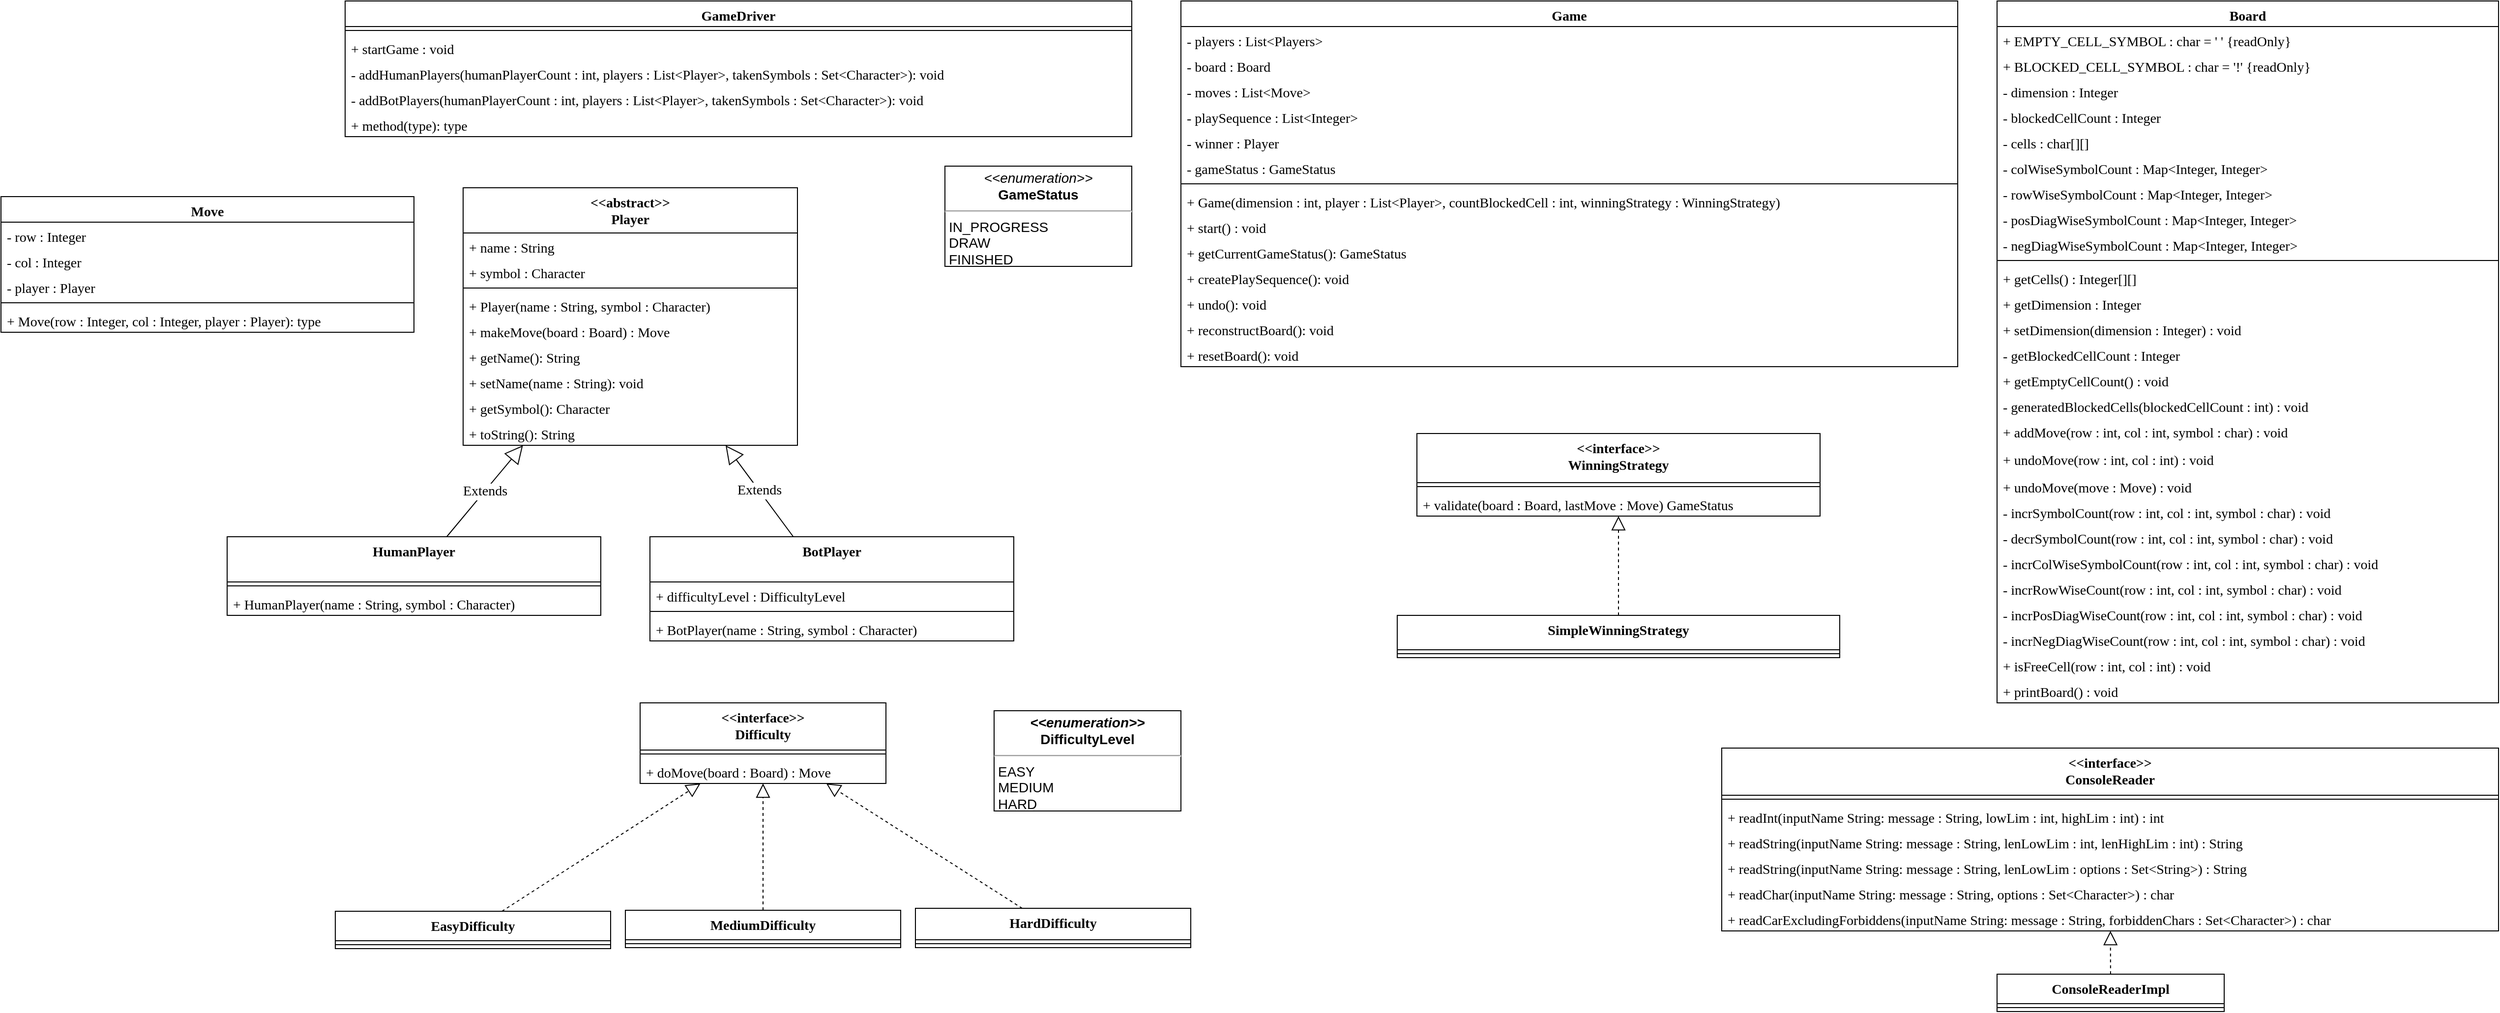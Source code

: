 <mxfile version="20.8.23" type="github">
  <diagram id="C5RBs43oDa-KdzZeNtuy" name="Page-1">
    <mxGraphModel dx="5349" dy="1512" grid="1" gridSize="10" guides="1" tooltips="1" connect="1" arrows="1" fold="1" page="1" pageScale="1" pageWidth="827" pageHeight="1169" math="0" shadow="0">
      <root>
        <mxCell id="WIyWlLk6GJQsqaUBKTNV-0" />
        <mxCell id="WIyWlLk6GJQsqaUBKTNV-1" parent="WIyWlLk6GJQsqaUBKTNV-0" />
        <mxCell id="NYESxSJqRWlcTfdeuYpu-14" value="Board" style="swimlane;fontStyle=1;align=center;verticalAlign=top;childLayout=stackLayout;horizontal=1;startSize=26;horizontalStack=0;resizeParent=1;resizeParentMax=0;resizeLast=0;collapsible=1;marginBottom=0;fontFamily=Verdana;fontSize=14;" vertex="1" parent="WIyWlLk6GJQsqaUBKTNV-1">
          <mxGeometry x="310" y="40" width="510" height="714" as="geometry" />
        </mxCell>
        <mxCell id="NYESxSJqRWlcTfdeuYpu-58" value="+ EMPTY_CELL_SYMBOL : char = &#39; &#39; {readOnly}" style="text;strokeColor=none;fillColor=none;align=left;verticalAlign=top;spacingLeft=4;spacingRight=4;overflow=hidden;rotatable=0;points=[[0,0.5],[1,0.5]];portConstraint=eastwest;fontFamily=Verdana;fontSize=14;" vertex="1" parent="NYESxSJqRWlcTfdeuYpu-14">
          <mxGeometry y="26" width="510" height="26" as="geometry" />
        </mxCell>
        <mxCell id="NYESxSJqRWlcTfdeuYpu-59" value="+ BLOCKED_CELL_SYMBOL : char = &#39;!&#39; {readOnly}" style="text;strokeColor=none;fillColor=none;align=left;verticalAlign=top;spacingLeft=4;spacingRight=4;overflow=hidden;rotatable=0;points=[[0,0.5],[1,0.5]];portConstraint=eastwest;fontFamily=Verdana;fontSize=14;" vertex="1" parent="NYESxSJqRWlcTfdeuYpu-14">
          <mxGeometry y="52" width="510" height="26" as="geometry" />
        </mxCell>
        <mxCell id="NYESxSJqRWlcTfdeuYpu-15" value="- dimension : Integer" style="text;strokeColor=none;fillColor=none;align=left;verticalAlign=top;spacingLeft=4;spacingRight=4;overflow=hidden;rotatable=0;points=[[0,0.5],[1,0.5]];portConstraint=eastwest;fontFamily=Verdana;fontSize=14;" vertex="1" parent="NYESxSJqRWlcTfdeuYpu-14">
          <mxGeometry y="78" width="510" height="26" as="geometry" />
        </mxCell>
        <mxCell id="NYESxSJqRWlcTfdeuYpu-33" value="- blockedCellCount : Integer" style="text;strokeColor=none;fillColor=none;align=left;verticalAlign=top;spacingLeft=4;spacingRight=4;overflow=hidden;rotatable=0;points=[[0,0.5],[1,0.5]];portConstraint=eastwest;fontFamily=Verdana;fontSize=14;" vertex="1" parent="NYESxSJqRWlcTfdeuYpu-14">
          <mxGeometry y="104" width="510" height="26" as="geometry" />
        </mxCell>
        <mxCell id="NYESxSJqRWlcTfdeuYpu-35" value="- cells : char[][]" style="text;strokeColor=none;fillColor=none;align=left;verticalAlign=top;spacingLeft=4;spacingRight=4;overflow=hidden;rotatable=0;points=[[0,0.5],[1,0.5]];portConstraint=eastwest;fontFamily=Verdana;fontSize=14;" vertex="1" parent="NYESxSJqRWlcTfdeuYpu-14">
          <mxGeometry y="130" width="510" height="26" as="geometry" />
        </mxCell>
        <mxCell id="NYESxSJqRWlcTfdeuYpu-36" value="- colWiseSymbolCount : Map&lt;Integer, Integer&gt;" style="text;strokeColor=none;fillColor=none;align=left;verticalAlign=top;spacingLeft=4;spacingRight=4;overflow=hidden;rotatable=0;points=[[0,0.5],[1,0.5]];portConstraint=eastwest;fontFamily=Verdana;fontSize=14;" vertex="1" parent="NYESxSJqRWlcTfdeuYpu-14">
          <mxGeometry y="156" width="510" height="26" as="geometry" />
        </mxCell>
        <mxCell id="NYESxSJqRWlcTfdeuYpu-37" value="- rowWiseSymbolCount : Map&lt;Integer, Integer&gt;" style="text;strokeColor=none;fillColor=none;align=left;verticalAlign=top;spacingLeft=4;spacingRight=4;overflow=hidden;rotatable=0;points=[[0,0.5],[1,0.5]];portConstraint=eastwest;fontFamily=Verdana;fontSize=14;" vertex="1" parent="NYESxSJqRWlcTfdeuYpu-14">
          <mxGeometry y="182" width="510" height="26" as="geometry" />
        </mxCell>
        <mxCell id="NYESxSJqRWlcTfdeuYpu-38" value="- posDiagWiseSymbolCount : Map&lt;Integer, Integer&gt;" style="text;strokeColor=none;fillColor=none;align=left;verticalAlign=top;spacingLeft=4;spacingRight=4;overflow=hidden;rotatable=0;points=[[0,0.5],[1,0.5]];portConstraint=eastwest;fontFamily=Verdana;fontSize=14;" vertex="1" parent="NYESxSJqRWlcTfdeuYpu-14">
          <mxGeometry y="208" width="510" height="26" as="geometry" />
        </mxCell>
        <mxCell id="NYESxSJqRWlcTfdeuYpu-34" value="- negDiagWiseSymbolCount : Map&lt;Integer, Integer&gt;" style="text;strokeColor=none;fillColor=none;align=left;verticalAlign=top;spacingLeft=4;spacingRight=4;overflow=hidden;rotatable=0;points=[[0,0.5],[1,0.5]];portConstraint=eastwest;fontFamily=Verdana;fontSize=14;" vertex="1" parent="NYESxSJqRWlcTfdeuYpu-14">
          <mxGeometry y="234" width="510" height="26" as="geometry" />
        </mxCell>
        <mxCell id="NYESxSJqRWlcTfdeuYpu-16" value="" style="line;strokeWidth=1;fillColor=none;align=left;verticalAlign=middle;spacingTop=-1;spacingLeft=3;spacingRight=3;rotatable=0;labelPosition=right;points=[];portConstraint=eastwest;strokeColor=inherit;fontFamily=Verdana;fontSize=14;" vertex="1" parent="NYESxSJqRWlcTfdeuYpu-14">
          <mxGeometry y="260" width="510" height="8" as="geometry" />
        </mxCell>
        <mxCell id="NYESxSJqRWlcTfdeuYpu-28" value="+ getCells() : Integer[][]" style="text;strokeColor=none;fillColor=none;align=left;verticalAlign=top;spacingLeft=4;spacingRight=4;overflow=hidden;rotatable=0;points=[[0,0.5],[1,0.5]];portConstraint=eastwest;fontFamily=Verdana;fontSize=14;" vertex="1" parent="NYESxSJqRWlcTfdeuYpu-14">
          <mxGeometry y="268" width="510" height="26" as="geometry" />
        </mxCell>
        <mxCell id="NYESxSJqRWlcTfdeuYpu-24" value="+ getDimension : Integer" style="text;strokeColor=none;fillColor=none;align=left;verticalAlign=top;spacingLeft=4;spacingRight=4;overflow=hidden;rotatable=0;points=[[0,0.5],[1,0.5]];portConstraint=eastwest;fontFamily=Verdana;fontSize=14;" vertex="1" parent="NYESxSJqRWlcTfdeuYpu-14">
          <mxGeometry y="294" width="510" height="26" as="geometry" />
        </mxCell>
        <mxCell id="NYESxSJqRWlcTfdeuYpu-32" value="+ setDimension(dimension : Integer) : void" style="text;strokeColor=none;fillColor=none;align=left;verticalAlign=top;spacingLeft=4;spacingRight=4;overflow=hidden;rotatable=0;points=[[0,0.5],[1,0.5]];portConstraint=eastwest;fontFamily=Verdana;fontSize=14;" vertex="1" parent="NYESxSJqRWlcTfdeuYpu-14">
          <mxGeometry y="320" width="510" height="26" as="geometry" />
        </mxCell>
        <mxCell id="NYESxSJqRWlcTfdeuYpu-26" value="- getBlockedCellCount : Integer" style="text;strokeColor=none;fillColor=none;align=left;verticalAlign=top;spacingLeft=4;spacingRight=4;overflow=hidden;rotatable=0;points=[[0,0.5],[1,0.5]];portConstraint=eastwest;fontFamily=Verdana;fontSize=14;" vertex="1" parent="NYESxSJqRWlcTfdeuYpu-14">
          <mxGeometry y="346" width="510" height="26" as="geometry" />
        </mxCell>
        <mxCell id="NYESxSJqRWlcTfdeuYpu-40" value="+ getEmptyCellCount() : void" style="text;strokeColor=none;fillColor=none;align=left;verticalAlign=top;spacingLeft=4;spacingRight=4;overflow=hidden;rotatable=0;points=[[0,0.5],[1,0.5]];portConstraint=eastwest;fontFamily=Verdana;fontSize=14;" vertex="1" parent="NYESxSJqRWlcTfdeuYpu-14">
          <mxGeometry y="372" width="510" height="26" as="geometry" />
        </mxCell>
        <mxCell id="NYESxSJqRWlcTfdeuYpu-41" value="- generatedBlockedCells(blockedCellCount : int) : void" style="text;strokeColor=none;fillColor=none;align=left;verticalAlign=top;spacingLeft=4;spacingRight=4;overflow=hidden;rotatable=0;points=[[0,0.5],[1,0.5]];portConstraint=eastwest;fontFamily=Verdana;fontSize=14;" vertex="1" parent="NYESxSJqRWlcTfdeuYpu-14">
          <mxGeometry y="398" width="510" height="26" as="geometry" />
        </mxCell>
        <mxCell id="NYESxSJqRWlcTfdeuYpu-27" value="+ addMove(row : int, col : int, symbol : char) : void" style="text;strokeColor=none;fillColor=none;align=left;verticalAlign=top;spacingLeft=4;spacingRight=4;overflow=hidden;rotatable=0;points=[[0,0.5],[1,0.5]];portConstraint=eastwest;fontFamily=Verdana;fontSize=14;" vertex="1" parent="NYESxSJqRWlcTfdeuYpu-14">
          <mxGeometry y="424" width="510" height="28" as="geometry" />
        </mxCell>
        <mxCell id="NYESxSJqRWlcTfdeuYpu-43" value="+ undoMove(row : int, col : int) : void" style="text;strokeColor=none;fillColor=none;align=left;verticalAlign=top;spacingLeft=4;spacingRight=4;overflow=hidden;rotatable=0;points=[[0,0.5],[1,0.5]];portConstraint=eastwest;fontFamily=Verdana;fontSize=14;" vertex="1" parent="NYESxSJqRWlcTfdeuYpu-14">
          <mxGeometry y="452" width="510" height="28" as="geometry" />
        </mxCell>
        <mxCell id="NYESxSJqRWlcTfdeuYpu-44" value="+ undoMove(move : Move) : void" style="text;strokeColor=none;fillColor=none;align=left;verticalAlign=top;spacingLeft=4;spacingRight=4;overflow=hidden;rotatable=0;points=[[0,0.5],[1,0.5]];portConstraint=eastwest;fontFamily=Verdana;fontSize=14;" vertex="1" parent="NYESxSJqRWlcTfdeuYpu-14">
          <mxGeometry y="480" width="510" height="26" as="geometry" />
        </mxCell>
        <mxCell id="NYESxSJqRWlcTfdeuYpu-42" value="- incrSymbolCount(row : int, col : int, symbol : char) : void" style="text;strokeColor=none;fillColor=none;align=left;verticalAlign=top;spacingLeft=4;spacingRight=4;overflow=hidden;rotatable=0;points=[[0,0.5],[1,0.5]];portConstraint=eastwest;fontFamily=Verdana;fontSize=14;" vertex="1" parent="NYESxSJqRWlcTfdeuYpu-14">
          <mxGeometry y="506" width="510" height="26" as="geometry" />
        </mxCell>
        <mxCell id="NYESxSJqRWlcTfdeuYpu-46" value="- decrSymbolCount(row : int, col : int, symbol : char) : void" style="text;strokeColor=none;fillColor=none;align=left;verticalAlign=top;spacingLeft=4;spacingRight=4;overflow=hidden;rotatable=0;points=[[0,0.5],[1,0.5]];portConstraint=eastwest;fontFamily=Verdana;fontSize=14;" vertex="1" parent="NYESxSJqRWlcTfdeuYpu-14">
          <mxGeometry y="532" width="510" height="26" as="geometry" />
        </mxCell>
        <mxCell id="NYESxSJqRWlcTfdeuYpu-47" value="- incrColWiseSymbolCount(row : int, col : int, symbol : char) : void" style="text;strokeColor=none;fillColor=none;align=left;verticalAlign=top;spacingLeft=4;spacingRight=4;overflow=hidden;rotatable=0;points=[[0,0.5],[1,0.5]];portConstraint=eastwest;fontFamily=Verdana;fontSize=14;" vertex="1" parent="NYESxSJqRWlcTfdeuYpu-14">
          <mxGeometry y="558" width="510" height="26" as="geometry" />
        </mxCell>
        <mxCell id="NYESxSJqRWlcTfdeuYpu-45" value="- incrRowWiseCount(row : int, col : int, symbol : char) : void" style="text;strokeColor=none;fillColor=none;align=left;verticalAlign=top;spacingLeft=4;spacingRight=4;overflow=hidden;rotatable=0;points=[[0,0.5],[1,0.5]];portConstraint=eastwest;fontFamily=Verdana;fontSize=14;" vertex="1" parent="NYESxSJqRWlcTfdeuYpu-14">
          <mxGeometry y="584" width="510" height="26" as="geometry" />
        </mxCell>
        <mxCell id="NYESxSJqRWlcTfdeuYpu-48" value="- incrPosDiagWiseCount(row : int, col : int, symbol : char) : void" style="text;strokeColor=none;fillColor=none;align=left;verticalAlign=top;spacingLeft=4;spacingRight=4;overflow=hidden;rotatable=0;points=[[0,0.5],[1,0.5]];portConstraint=eastwest;fontFamily=Verdana;fontSize=14;" vertex="1" parent="NYESxSJqRWlcTfdeuYpu-14">
          <mxGeometry y="610" width="510" height="26" as="geometry" />
        </mxCell>
        <mxCell id="NYESxSJqRWlcTfdeuYpu-49" value="- incrNegDiagWiseCount(row : int, col : int, symbol : char) : void" style="text;strokeColor=none;fillColor=none;align=left;verticalAlign=top;spacingLeft=4;spacingRight=4;overflow=hidden;rotatable=0;points=[[0,0.5],[1,0.5]];portConstraint=eastwest;fontFamily=Verdana;fontSize=14;" vertex="1" parent="NYESxSJqRWlcTfdeuYpu-14">
          <mxGeometry y="636" width="510" height="26" as="geometry" />
        </mxCell>
        <mxCell id="NYESxSJqRWlcTfdeuYpu-50" value="+ isFreeCell(row : int, col : int) : void" style="text;strokeColor=none;fillColor=none;align=left;verticalAlign=top;spacingLeft=4;spacingRight=4;overflow=hidden;rotatable=0;points=[[0,0.5],[1,0.5]];portConstraint=eastwest;fontFamily=Verdana;fontSize=14;" vertex="1" parent="NYESxSJqRWlcTfdeuYpu-14">
          <mxGeometry y="662" width="510" height="26" as="geometry" />
        </mxCell>
        <mxCell id="NYESxSJqRWlcTfdeuYpu-51" value="+ printBoard() : void" style="text;strokeColor=none;fillColor=none;align=left;verticalAlign=top;spacingLeft=4;spacingRight=4;overflow=hidden;rotatable=0;points=[[0,0.5],[1,0.5]];portConstraint=eastwest;fontFamily=Verdana;fontSize=14;" vertex="1" parent="NYESxSJqRWlcTfdeuYpu-14">
          <mxGeometry y="688" width="510" height="26" as="geometry" />
        </mxCell>
        <mxCell id="NYESxSJqRWlcTfdeuYpu-52" value="Game" style="swimlane;fontStyle=1;align=center;verticalAlign=top;childLayout=stackLayout;horizontal=1;startSize=26;horizontalStack=0;resizeParent=1;resizeParentMax=0;resizeLast=0;collapsible=1;marginBottom=0;fontFamily=Verdana;fontSize=14;" vertex="1" parent="WIyWlLk6GJQsqaUBKTNV-1">
          <mxGeometry x="-520" y="40" width="790" height="372" as="geometry" />
        </mxCell>
        <mxCell id="NYESxSJqRWlcTfdeuYpu-53" value="- players : List&lt;Players&gt;" style="text;strokeColor=none;fillColor=none;align=left;verticalAlign=top;spacingLeft=4;spacingRight=4;overflow=hidden;rotatable=0;points=[[0,0.5],[1,0.5]];portConstraint=eastwest;fontSize=14;fontFamily=Verdana;" vertex="1" parent="NYESxSJqRWlcTfdeuYpu-52">
          <mxGeometry y="26" width="790" height="26" as="geometry" />
        </mxCell>
        <mxCell id="NYESxSJqRWlcTfdeuYpu-60" value="- board : Board" style="text;strokeColor=none;fillColor=none;align=left;verticalAlign=top;spacingLeft=4;spacingRight=4;overflow=hidden;rotatable=0;points=[[0,0.5],[1,0.5]];portConstraint=eastwest;fontSize=14;fontFamily=Verdana;" vertex="1" parent="NYESxSJqRWlcTfdeuYpu-52">
          <mxGeometry y="52" width="790" height="26" as="geometry" />
        </mxCell>
        <mxCell id="NYESxSJqRWlcTfdeuYpu-61" value="- moves : List&lt;Move&gt;" style="text;strokeColor=none;fillColor=none;align=left;verticalAlign=top;spacingLeft=4;spacingRight=4;overflow=hidden;rotatable=0;points=[[0,0.5],[1,0.5]];portConstraint=eastwest;fontSize=14;fontFamily=Verdana;" vertex="1" parent="NYESxSJqRWlcTfdeuYpu-52">
          <mxGeometry y="78" width="790" height="26" as="geometry" />
        </mxCell>
        <mxCell id="NYESxSJqRWlcTfdeuYpu-62" value="- playSequence : List&lt;Integer&gt;" style="text;strokeColor=none;fillColor=none;align=left;verticalAlign=top;spacingLeft=4;spacingRight=4;overflow=hidden;rotatable=0;points=[[0,0.5],[1,0.5]];portConstraint=eastwest;fontSize=14;fontFamily=Verdana;" vertex="1" parent="NYESxSJqRWlcTfdeuYpu-52">
          <mxGeometry y="104" width="790" height="26" as="geometry" />
        </mxCell>
        <mxCell id="NYESxSJqRWlcTfdeuYpu-63" value="- winner : Player" style="text;strokeColor=none;fillColor=none;align=left;verticalAlign=top;spacingLeft=4;spacingRight=4;overflow=hidden;rotatable=0;points=[[0,0.5],[1,0.5]];portConstraint=eastwest;fontSize=14;fontFamily=Verdana;" vertex="1" parent="NYESxSJqRWlcTfdeuYpu-52">
          <mxGeometry y="130" width="790" height="26" as="geometry" />
        </mxCell>
        <mxCell id="NYESxSJqRWlcTfdeuYpu-64" value="- gameStatus : GameStatus" style="text;strokeColor=none;fillColor=none;align=left;verticalAlign=top;spacingLeft=4;spacingRight=4;overflow=hidden;rotatable=0;points=[[0,0.5],[1,0.5]];portConstraint=eastwest;fontSize=14;fontFamily=Verdana;" vertex="1" parent="NYESxSJqRWlcTfdeuYpu-52">
          <mxGeometry y="156" width="790" height="26" as="geometry" />
        </mxCell>
        <mxCell id="NYESxSJqRWlcTfdeuYpu-54" value="" style="line;strokeWidth=1;fillColor=none;align=left;verticalAlign=middle;spacingTop=-1;spacingLeft=3;spacingRight=3;rotatable=0;labelPosition=right;points=[];portConstraint=eastwest;strokeColor=inherit;fontFamily=Verdana;fontSize=14;" vertex="1" parent="NYESxSJqRWlcTfdeuYpu-52">
          <mxGeometry y="182" width="790" height="8" as="geometry" />
        </mxCell>
        <mxCell id="NYESxSJqRWlcTfdeuYpu-56" value="+ Game(dimension : int, player : List&lt;Player&gt;, countBlockedCell : int, winningStrategy : WinningStrategy)" style="text;strokeColor=none;fillColor=none;align=left;verticalAlign=top;spacingLeft=4;spacingRight=4;overflow=hidden;rotatable=0;points=[[0,0.5],[1,0.5]];portConstraint=eastwest;fontSize=14;fontFamily=Verdana;" vertex="1" parent="NYESxSJqRWlcTfdeuYpu-52">
          <mxGeometry y="190" width="790" height="26" as="geometry" />
        </mxCell>
        <mxCell id="NYESxSJqRWlcTfdeuYpu-57" value="+ start() : void" style="text;strokeColor=none;fillColor=none;align=left;verticalAlign=top;spacingLeft=4;spacingRight=4;overflow=hidden;rotatable=0;points=[[0,0.5],[1,0.5]];portConstraint=eastwest;fontSize=14;fontFamily=Verdana;" vertex="1" parent="NYESxSJqRWlcTfdeuYpu-52">
          <mxGeometry y="216" width="790" height="26" as="geometry" />
        </mxCell>
        <mxCell id="NYESxSJqRWlcTfdeuYpu-55" value="+ getCurrentGameStatus(): GameStatus" style="text;strokeColor=none;fillColor=none;align=left;verticalAlign=top;spacingLeft=4;spacingRight=4;overflow=hidden;rotatable=0;points=[[0,0.5],[1,0.5]];portConstraint=eastwest;fontSize=14;fontFamily=Verdana;" vertex="1" parent="NYESxSJqRWlcTfdeuYpu-52">
          <mxGeometry y="242" width="790" height="26" as="geometry" />
        </mxCell>
        <mxCell id="NYESxSJqRWlcTfdeuYpu-65" value="+ createPlaySequence(): void" style="text;strokeColor=none;fillColor=none;align=left;verticalAlign=top;spacingLeft=4;spacingRight=4;overflow=hidden;rotatable=0;points=[[0,0.5],[1,0.5]];portConstraint=eastwest;fontSize=14;fontFamily=Verdana;" vertex="1" parent="NYESxSJqRWlcTfdeuYpu-52">
          <mxGeometry y="268" width="790" height="26" as="geometry" />
        </mxCell>
        <mxCell id="NYESxSJqRWlcTfdeuYpu-66" value="+ undo(): void" style="text;strokeColor=none;fillColor=none;align=left;verticalAlign=top;spacingLeft=4;spacingRight=4;overflow=hidden;rotatable=0;points=[[0,0.5],[1,0.5]];portConstraint=eastwest;fontSize=14;fontFamily=Verdana;" vertex="1" parent="NYESxSJqRWlcTfdeuYpu-52">
          <mxGeometry y="294" width="790" height="26" as="geometry" />
        </mxCell>
        <mxCell id="NYESxSJqRWlcTfdeuYpu-67" value="+ reconstructBoard(): void" style="text;strokeColor=none;fillColor=none;align=left;verticalAlign=top;spacingLeft=4;spacingRight=4;overflow=hidden;rotatable=0;points=[[0,0.5],[1,0.5]];portConstraint=eastwest;fontSize=14;fontFamily=Verdana;" vertex="1" parent="NYESxSJqRWlcTfdeuYpu-52">
          <mxGeometry y="320" width="790" height="26" as="geometry" />
        </mxCell>
        <mxCell id="NYESxSJqRWlcTfdeuYpu-68" value="+ resetBoard(): void" style="text;strokeColor=none;fillColor=none;align=left;verticalAlign=top;spacingLeft=4;spacingRight=4;overflow=hidden;rotatable=0;points=[[0,0.5],[1,0.5]];portConstraint=eastwest;fontSize=14;fontFamily=Verdana;" vertex="1" parent="NYESxSJqRWlcTfdeuYpu-52">
          <mxGeometry y="346" width="790" height="26" as="geometry" />
        </mxCell>
        <mxCell id="NYESxSJqRWlcTfdeuYpu-69" value="GameDriver" style="swimlane;fontStyle=1;align=center;verticalAlign=top;childLayout=stackLayout;horizontal=1;startSize=26;horizontalStack=0;resizeParent=1;resizeParentMax=0;resizeLast=0;collapsible=1;marginBottom=0;fontFamily=Verdana;fontSize=14;" vertex="1" parent="WIyWlLk6GJQsqaUBKTNV-1">
          <mxGeometry x="-1370" y="40" width="800" height="138" as="geometry" />
        </mxCell>
        <mxCell id="NYESxSJqRWlcTfdeuYpu-71" value="" style="line;strokeWidth=1;fillColor=none;align=left;verticalAlign=middle;spacingTop=-1;spacingLeft=3;spacingRight=3;rotatable=0;labelPosition=right;points=[];portConstraint=eastwest;strokeColor=inherit;fontFamily=Verdana;fontSize=14;" vertex="1" parent="NYESxSJqRWlcTfdeuYpu-69">
          <mxGeometry y="26" width="800" height="8" as="geometry" />
        </mxCell>
        <mxCell id="NYESxSJqRWlcTfdeuYpu-70" value="+ startGame : void" style="text;strokeColor=none;fillColor=none;align=left;verticalAlign=top;spacingLeft=4;spacingRight=4;overflow=hidden;rotatable=0;points=[[0,0.5],[1,0.5]];portConstraint=eastwest;fontSize=14;fontFamily=Verdana;" vertex="1" parent="NYESxSJqRWlcTfdeuYpu-69">
          <mxGeometry y="34" width="800" height="26" as="geometry" />
        </mxCell>
        <mxCell id="NYESxSJqRWlcTfdeuYpu-72" value="- addHumanPlayers(humanPlayerCount : int, players : List&lt;Player&gt;, takenSymbols : Set&lt;Character&gt;): void" style="text;strokeColor=none;fillColor=none;align=left;verticalAlign=top;spacingLeft=4;spacingRight=4;overflow=hidden;rotatable=0;points=[[0,0.5],[1,0.5]];portConstraint=eastwest;fontSize=14;fontFamily=Verdana;" vertex="1" parent="NYESxSJqRWlcTfdeuYpu-69">
          <mxGeometry y="60" width="800" height="26" as="geometry" />
        </mxCell>
        <mxCell id="NYESxSJqRWlcTfdeuYpu-73" value="- addBotPlayers(humanPlayerCount : int, players : List&lt;Player&gt;, takenSymbols : Set&lt;Character&gt;): void" style="text;strokeColor=none;fillColor=none;align=left;verticalAlign=top;spacingLeft=4;spacingRight=4;overflow=hidden;rotatable=0;points=[[0,0.5],[1,0.5]];portConstraint=eastwest;fontSize=14;fontFamily=Verdana;" vertex="1" parent="NYESxSJqRWlcTfdeuYpu-69">
          <mxGeometry y="86" width="800" height="26" as="geometry" />
        </mxCell>
        <mxCell id="NYESxSJqRWlcTfdeuYpu-74" value="+ method(type): type" style="text;strokeColor=none;fillColor=none;align=left;verticalAlign=top;spacingLeft=4;spacingRight=4;overflow=hidden;rotatable=0;points=[[0,0.5],[1,0.5]];portConstraint=eastwest;fontSize=14;fontFamily=Verdana;" vertex="1" parent="NYESxSJqRWlcTfdeuYpu-69">
          <mxGeometry y="112" width="800" height="26" as="geometry" />
        </mxCell>
        <mxCell id="NYESxSJqRWlcTfdeuYpu-79" value="&lt;p style=&quot;margin: 4px 0px 0px; text-align: center; font-size: 14px;&quot;&gt;&lt;i style=&quot;font-size: 14px;&quot;&gt;&amp;lt;&amp;lt;enumeration&amp;gt;&amp;gt;&lt;/i&gt;&lt;br style=&quot;font-size: 14px;&quot;&gt;&lt;b style=&quot;font-size: 14px;&quot;&gt;GameStatus&lt;/b&gt;&lt;/p&gt;&lt;hr style=&quot;font-size: 14px;&quot;&gt;&lt;p style=&quot;margin: 0px 0px 0px 4px; font-size: 14px;&quot;&gt;IN_PROGRESS&lt;br style=&quot;font-size: 14px;&quot;&gt;DRAW&lt;/p&gt;&lt;p style=&quot;margin: 0px 0px 0px 4px; font-size: 14px;&quot;&gt;FINISHED&lt;/p&gt;&lt;p style=&quot;margin: 0px 0px 0px 4px; font-size: 14px;&quot;&gt;&lt;br style=&quot;font-size: 14px;&quot;&gt;&lt;/p&gt;" style="verticalAlign=top;align=left;overflow=fill;fontSize=14;fontFamily=Helvetica;html=1;" vertex="1" parent="WIyWlLk6GJQsqaUBKTNV-1">
          <mxGeometry x="-760" y="208" width="190" height="102" as="geometry" />
        </mxCell>
        <mxCell id="NYESxSJqRWlcTfdeuYpu-83" value="&lt;&lt;abstract&gt;&gt;&#xa;Player" style="swimlane;fontStyle=1;align=center;verticalAlign=top;childLayout=stackLayout;horizontal=1;startSize=46;horizontalStack=0;resizeParent=1;resizeParentMax=0;resizeLast=0;collapsible=1;marginBottom=0;fontFamily=Verdana;fontSize=14;" vertex="1" parent="WIyWlLk6GJQsqaUBKTNV-1">
          <mxGeometry x="-1250" y="230" width="340" height="262" as="geometry" />
        </mxCell>
        <mxCell id="NYESxSJqRWlcTfdeuYpu-85" value="+ name : String" style="text;strokeColor=none;fillColor=none;align=left;verticalAlign=top;spacingLeft=4;spacingRight=4;overflow=hidden;rotatable=0;points=[[0,0.5],[1,0.5]];portConstraint=eastwest;fontSize=14;fontFamily=Verdana;" vertex="1" parent="NYESxSJqRWlcTfdeuYpu-83">
          <mxGeometry y="46" width="340" height="26" as="geometry" />
        </mxCell>
        <mxCell id="NYESxSJqRWlcTfdeuYpu-89" value="+ symbol : Character" style="text;strokeColor=none;fillColor=none;align=left;verticalAlign=top;spacingLeft=4;spacingRight=4;overflow=hidden;rotatable=0;points=[[0,0.5],[1,0.5]];portConstraint=eastwest;fontSize=14;fontFamily=Verdana;" vertex="1" parent="NYESxSJqRWlcTfdeuYpu-83">
          <mxGeometry y="72" width="340" height="26" as="geometry" />
        </mxCell>
        <mxCell id="NYESxSJqRWlcTfdeuYpu-84" value="" style="line;strokeWidth=1;fillColor=none;align=left;verticalAlign=middle;spacingTop=-1;spacingLeft=3;spacingRight=3;rotatable=0;labelPosition=right;points=[];portConstraint=eastwest;strokeColor=inherit;fontFamily=Verdana;fontSize=14;" vertex="1" parent="NYESxSJqRWlcTfdeuYpu-83">
          <mxGeometry y="98" width="340" height="8" as="geometry" />
        </mxCell>
        <mxCell id="NYESxSJqRWlcTfdeuYpu-86" value="+ Player(name : String, symbol : Character)" style="text;strokeColor=none;fillColor=none;align=left;verticalAlign=top;spacingLeft=4;spacingRight=4;overflow=hidden;rotatable=0;points=[[0,0.5],[1,0.5]];portConstraint=eastwest;fontSize=14;fontFamily=Verdana;" vertex="1" parent="NYESxSJqRWlcTfdeuYpu-83">
          <mxGeometry y="106" width="340" height="26" as="geometry" />
        </mxCell>
        <mxCell id="NYESxSJqRWlcTfdeuYpu-87" value="+ makeMove(board : Board) : Move" style="text;strokeColor=none;fillColor=none;align=left;verticalAlign=top;spacingLeft=4;spacingRight=4;overflow=hidden;rotatable=0;points=[[0,0.5],[1,0.5]];portConstraint=eastwest;fontSize=14;fontFamily=Verdana;" vertex="1" parent="NYESxSJqRWlcTfdeuYpu-83">
          <mxGeometry y="132" width="340" height="26" as="geometry" />
        </mxCell>
        <mxCell id="NYESxSJqRWlcTfdeuYpu-90" value="+ getName(): String" style="text;strokeColor=none;fillColor=none;align=left;verticalAlign=top;spacingLeft=4;spacingRight=4;overflow=hidden;rotatable=0;points=[[0,0.5],[1,0.5]];portConstraint=eastwest;fontSize=14;fontFamily=Verdana;" vertex="1" parent="NYESxSJqRWlcTfdeuYpu-83">
          <mxGeometry y="158" width="340" height="26" as="geometry" />
        </mxCell>
        <mxCell id="NYESxSJqRWlcTfdeuYpu-88" value="+ setName(name : String): void" style="text;strokeColor=none;fillColor=none;align=left;verticalAlign=top;spacingLeft=4;spacingRight=4;overflow=hidden;rotatable=0;points=[[0,0.5],[1,0.5]];portConstraint=eastwest;fontSize=14;fontFamily=Verdana;" vertex="1" parent="NYESxSJqRWlcTfdeuYpu-83">
          <mxGeometry y="184" width="340" height="26" as="geometry" />
        </mxCell>
        <mxCell id="NYESxSJqRWlcTfdeuYpu-91" value="+ getSymbol(): Character" style="text;strokeColor=none;fillColor=none;align=left;verticalAlign=top;spacingLeft=4;spacingRight=4;overflow=hidden;rotatable=0;points=[[0,0.5],[1,0.5]];portConstraint=eastwest;fontSize=14;fontFamily=Verdana;" vertex="1" parent="NYESxSJqRWlcTfdeuYpu-83">
          <mxGeometry y="210" width="340" height="26" as="geometry" />
        </mxCell>
        <mxCell id="NYESxSJqRWlcTfdeuYpu-92" value="+ toString(): String" style="text;strokeColor=none;fillColor=none;align=left;verticalAlign=top;spacingLeft=4;spacingRight=4;overflow=hidden;rotatable=0;points=[[0,0.5],[1,0.5]];portConstraint=eastwest;fontSize=14;fontFamily=Verdana;" vertex="1" parent="NYESxSJqRWlcTfdeuYpu-83">
          <mxGeometry y="236" width="340" height="26" as="geometry" />
        </mxCell>
        <mxCell id="NYESxSJqRWlcTfdeuYpu-93" value="HumanPlayer" style="swimlane;fontStyle=1;align=center;verticalAlign=top;childLayout=stackLayout;horizontal=1;startSize=46;horizontalStack=0;resizeParent=1;resizeParentMax=0;resizeLast=0;collapsible=1;marginBottom=0;fontFamily=Verdana;fontSize=14;" vertex="1" parent="WIyWlLk6GJQsqaUBKTNV-1">
          <mxGeometry x="-1490" y="585" width="380" height="80" as="geometry" />
        </mxCell>
        <mxCell id="NYESxSJqRWlcTfdeuYpu-96" value="" style="line;strokeWidth=1;fillColor=none;align=left;verticalAlign=middle;spacingTop=-1;spacingLeft=3;spacingRight=3;rotatable=0;labelPosition=right;points=[];portConstraint=eastwest;strokeColor=inherit;fontFamily=Verdana;fontSize=14;" vertex="1" parent="NYESxSJqRWlcTfdeuYpu-93">
          <mxGeometry y="46" width="380" height="8" as="geometry" />
        </mxCell>
        <mxCell id="NYESxSJqRWlcTfdeuYpu-97" value="+ HumanPlayer(name : String, symbol : Character)" style="text;strokeColor=none;fillColor=none;align=left;verticalAlign=top;spacingLeft=4;spacingRight=4;overflow=hidden;rotatable=0;points=[[0,0.5],[1,0.5]];portConstraint=eastwest;fontSize=14;fontFamily=Verdana;" vertex="1" parent="NYESxSJqRWlcTfdeuYpu-93">
          <mxGeometry y="54" width="380" height="26" as="geometry" />
        </mxCell>
        <mxCell id="NYESxSJqRWlcTfdeuYpu-103" value="BotPlayer" style="swimlane;fontStyle=1;align=center;verticalAlign=top;childLayout=stackLayout;horizontal=1;startSize=46;horizontalStack=0;resizeParent=1;resizeParentMax=0;resizeLast=0;collapsible=1;marginBottom=0;fontFamily=Verdana;fontSize=14;" vertex="1" parent="WIyWlLk6GJQsqaUBKTNV-1">
          <mxGeometry x="-1060" y="585" width="370" height="106" as="geometry" />
        </mxCell>
        <mxCell id="NYESxSJqRWlcTfdeuYpu-105" value="+ difficultyLevel : DifficultyLevel" style="text;strokeColor=none;fillColor=none;align=left;verticalAlign=top;spacingLeft=4;spacingRight=4;overflow=hidden;rotatable=0;points=[[0,0.5],[1,0.5]];portConstraint=eastwest;fontSize=14;fontFamily=Verdana;" vertex="1" parent="NYESxSJqRWlcTfdeuYpu-103">
          <mxGeometry y="46" width="370" height="26" as="geometry" />
        </mxCell>
        <mxCell id="NYESxSJqRWlcTfdeuYpu-106" value="" style="line;strokeWidth=1;fillColor=none;align=left;verticalAlign=middle;spacingTop=-1;spacingLeft=3;spacingRight=3;rotatable=0;labelPosition=right;points=[];portConstraint=eastwest;strokeColor=inherit;fontFamily=Verdana;fontSize=14;" vertex="1" parent="NYESxSJqRWlcTfdeuYpu-103">
          <mxGeometry y="72" width="370" height="8" as="geometry" />
        </mxCell>
        <mxCell id="NYESxSJqRWlcTfdeuYpu-107" value="+ BotPlayer(name : String, symbol : Character)" style="text;strokeColor=none;fillColor=none;align=left;verticalAlign=top;spacingLeft=4;spacingRight=4;overflow=hidden;rotatable=0;points=[[0,0.5],[1,0.5]];portConstraint=eastwest;fontSize=14;fontFamily=Verdana;" vertex="1" parent="NYESxSJqRWlcTfdeuYpu-103">
          <mxGeometry y="80" width="370" height="26" as="geometry" />
        </mxCell>
        <mxCell id="NYESxSJqRWlcTfdeuYpu-114" value="Extends" style="endArrow=block;endSize=16;endFill=0;html=1;rounded=0;fontFamily=Verdana;fontSize=14;" edge="1" parent="WIyWlLk6GJQsqaUBKTNV-1" source="NYESxSJqRWlcTfdeuYpu-93" target="NYESxSJqRWlcTfdeuYpu-83">
          <mxGeometry width="160" relative="1" as="geometry">
            <mxPoint x="-1550" y="440" as="sourcePoint" />
            <mxPoint x="-1390" y="440" as="targetPoint" />
          </mxGeometry>
        </mxCell>
        <mxCell id="NYESxSJqRWlcTfdeuYpu-115" value="Extends" style="endArrow=block;endSize=16;endFill=0;html=1;rounded=0;fontFamily=Verdana;fontSize=14;" edge="1" parent="WIyWlLk6GJQsqaUBKTNV-1" source="NYESxSJqRWlcTfdeuYpu-103" target="NYESxSJqRWlcTfdeuYpu-83">
          <mxGeometry width="160" relative="1" as="geometry">
            <mxPoint x="-1956" y="580" as="sourcePoint" />
            <mxPoint x="-1924" y="452" as="targetPoint" />
          </mxGeometry>
        </mxCell>
        <mxCell id="NYESxSJqRWlcTfdeuYpu-116" value="Move" style="swimlane;fontStyle=1;align=center;verticalAlign=top;childLayout=stackLayout;horizontal=1;startSize=26;horizontalStack=0;resizeParent=1;resizeParentMax=0;resizeLast=0;collapsible=1;marginBottom=0;fontFamily=Verdana;fontSize=14;" vertex="1" parent="WIyWlLk6GJQsqaUBKTNV-1">
          <mxGeometry x="-1720" y="239" width="420" height="138" as="geometry" />
        </mxCell>
        <mxCell id="NYESxSJqRWlcTfdeuYpu-117" value="- row : Integer" style="text;strokeColor=none;fillColor=none;align=left;verticalAlign=top;spacingLeft=4;spacingRight=4;overflow=hidden;rotatable=0;points=[[0,0.5],[1,0.5]];portConstraint=eastwest;fontSize=14;fontFamily=Verdana;" vertex="1" parent="NYESxSJqRWlcTfdeuYpu-116">
          <mxGeometry y="26" width="420" height="26" as="geometry" />
        </mxCell>
        <mxCell id="NYESxSJqRWlcTfdeuYpu-120" value="- col : Integer" style="text;strokeColor=none;fillColor=none;align=left;verticalAlign=top;spacingLeft=4;spacingRight=4;overflow=hidden;rotatable=0;points=[[0,0.5],[1,0.5]];portConstraint=eastwest;fontSize=14;fontFamily=Verdana;" vertex="1" parent="NYESxSJqRWlcTfdeuYpu-116">
          <mxGeometry y="52" width="420" height="26" as="geometry" />
        </mxCell>
        <mxCell id="NYESxSJqRWlcTfdeuYpu-121" value="- player : Player" style="text;strokeColor=none;fillColor=none;align=left;verticalAlign=top;spacingLeft=4;spacingRight=4;overflow=hidden;rotatable=0;points=[[0,0.5],[1,0.5]];portConstraint=eastwest;fontSize=14;fontFamily=Verdana;" vertex="1" parent="NYESxSJqRWlcTfdeuYpu-116">
          <mxGeometry y="78" width="420" height="26" as="geometry" />
        </mxCell>
        <mxCell id="NYESxSJqRWlcTfdeuYpu-118" value="" style="line;strokeWidth=1;fillColor=none;align=left;verticalAlign=middle;spacingTop=-1;spacingLeft=3;spacingRight=3;rotatable=0;labelPosition=right;points=[];portConstraint=eastwest;strokeColor=inherit;fontFamily=Verdana;fontSize=14;" vertex="1" parent="NYESxSJqRWlcTfdeuYpu-116">
          <mxGeometry y="104" width="420" height="8" as="geometry" />
        </mxCell>
        <mxCell id="NYESxSJqRWlcTfdeuYpu-119" value="+ Move(row : Integer, col : Integer, player : Player): type" style="text;strokeColor=none;fillColor=none;align=left;verticalAlign=top;spacingLeft=4;spacingRight=4;overflow=hidden;rotatable=0;points=[[0,0.5],[1,0.5]];portConstraint=eastwest;fontSize=14;fontFamily=Verdana;" vertex="1" parent="NYESxSJqRWlcTfdeuYpu-116">
          <mxGeometry y="112" width="420" height="26" as="geometry" />
        </mxCell>
        <mxCell id="NYESxSJqRWlcTfdeuYpu-122" value="&lt;&lt;interface&gt;&gt;&#xa;Difficulty" style="swimlane;fontStyle=1;align=center;verticalAlign=top;childLayout=stackLayout;horizontal=1;startSize=48;horizontalStack=0;resizeParent=1;resizeParentMax=0;resizeLast=0;collapsible=1;marginBottom=0;fontFamily=Verdana;fontSize=14;" vertex="1" parent="WIyWlLk6GJQsqaUBKTNV-1">
          <mxGeometry x="-1070" y="754" width="250" height="82" as="geometry" />
        </mxCell>
        <mxCell id="NYESxSJqRWlcTfdeuYpu-124" value="" style="line;strokeWidth=1;fillColor=none;align=left;verticalAlign=middle;spacingTop=-1;spacingLeft=3;spacingRight=3;rotatable=0;labelPosition=right;points=[];portConstraint=eastwest;strokeColor=inherit;fontFamily=Verdana;fontSize=14;" vertex="1" parent="NYESxSJqRWlcTfdeuYpu-122">
          <mxGeometry y="48" width="250" height="8" as="geometry" />
        </mxCell>
        <mxCell id="NYESxSJqRWlcTfdeuYpu-126" value="+ doMove(board : Board) : Move" style="text;strokeColor=none;fillColor=none;align=left;verticalAlign=top;spacingLeft=4;spacingRight=4;overflow=hidden;rotatable=0;points=[[0,0.5],[1,0.5]];portConstraint=eastwest;fontSize=14;fontFamily=Verdana;" vertex="1" parent="NYESxSJqRWlcTfdeuYpu-122">
          <mxGeometry y="56" width="250" height="26" as="geometry" />
        </mxCell>
        <mxCell id="NYESxSJqRWlcTfdeuYpu-127" value="EasyDifficulty" style="swimlane;fontStyle=1;align=center;verticalAlign=top;childLayout=stackLayout;horizontal=1;startSize=30;horizontalStack=0;resizeParent=1;resizeParentMax=0;resizeLast=0;collapsible=1;marginBottom=0;fontFamily=Verdana;fontSize=14;" vertex="1" parent="WIyWlLk6GJQsqaUBKTNV-1">
          <mxGeometry x="-1380" y="966" width="280" height="38" as="geometry" />
        </mxCell>
        <mxCell id="NYESxSJqRWlcTfdeuYpu-128" value="" style="line;strokeWidth=1;fillColor=none;align=left;verticalAlign=middle;spacingTop=-1;spacingLeft=3;spacingRight=3;rotatable=0;labelPosition=right;points=[];portConstraint=eastwest;strokeColor=inherit;fontFamily=Verdana;fontSize=14;" vertex="1" parent="NYESxSJqRWlcTfdeuYpu-127">
          <mxGeometry y="30" width="280" height="8" as="geometry" />
        </mxCell>
        <mxCell id="NYESxSJqRWlcTfdeuYpu-131" value="HardDifficulty" style="swimlane;fontStyle=1;align=center;verticalAlign=top;childLayout=stackLayout;horizontal=1;startSize=32;horizontalStack=0;resizeParent=1;resizeParentMax=0;resizeLast=0;collapsible=1;marginBottom=0;fontFamily=Verdana;fontSize=14;" vertex="1" parent="WIyWlLk6GJQsqaUBKTNV-1">
          <mxGeometry x="-790" y="963" width="280" height="40" as="geometry" />
        </mxCell>
        <mxCell id="NYESxSJqRWlcTfdeuYpu-132" value="" style="line;strokeWidth=1;fillColor=none;align=left;verticalAlign=middle;spacingTop=-1;spacingLeft=3;spacingRight=3;rotatable=0;labelPosition=right;points=[];portConstraint=eastwest;strokeColor=inherit;fontFamily=Verdana;fontSize=14;" vertex="1" parent="NYESxSJqRWlcTfdeuYpu-131">
          <mxGeometry y="32" width="280" height="8" as="geometry" />
        </mxCell>
        <mxCell id="NYESxSJqRWlcTfdeuYpu-134" value="MediumDifficulty" style="swimlane;fontStyle=1;align=center;verticalAlign=top;childLayout=stackLayout;horizontal=1;startSize=30;horizontalStack=0;resizeParent=1;resizeParentMax=0;resizeLast=0;collapsible=1;marginBottom=0;fontFamily=Verdana;fontSize=14;" vertex="1" parent="WIyWlLk6GJQsqaUBKTNV-1">
          <mxGeometry x="-1085" y="965" width="280" height="38" as="geometry" />
        </mxCell>
        <mxCell id="NYESxSJqRWlcTfdeuYpu-135" value="" style="line;strokeWidth=1;fillColor=none;align=left;verticalAlign=middle;spacingTop=-1;spacingLeft=3;spacingRight=3;rotatable=0;labelPosition=right;points=[];portConstraint=eastwest;strokeColor=inherit;fontFamily=Verdana;fontSize=14;" vertex="1" parent="NYESxSJqRWlcTfdeuYpu-134">
          <mxGeometry y="30" width="280" height="8" as="geometry" />
        </mxCell>
        <mxCell id="NYESxSJqRWlcTfdeuYpu-139" value="" style="endArrow=block;dashed=1;endFill=0;endSize=12;html=1;rounded=0;fontFamily=Verdana;fontSize=14;" edge="1" parent="WIyWlLk6GJQsqaUBKTNV-1" source="NYESxSJqRWlcTfdeuYpu-127" target="NYESxSJqRWlcTfdeuYpu-122">
          <mxGeometry width="160" relative="1" as="geometry">
            <mxPoint x="-680" y="1084" as="sourcePoint" />
            <mxPoint x="-520" y="1084" as="targetPoint" />
          </mxGeometry>
        </mxCell>
        <mxCell id="NYESxSJqRWlcTfdeuYpu-140" value="" style="endArrow=block;dashed=1;endFill=0;endSize=12;html=1;rounded=0;fontFamily=Verdana;fontSize=14;" edge="1" parent="WIyWlLk6GJQsqaUBKTNV-1" source="NYESxSJqRWlcTfdeuYpu-131" target="NYESxSJqRWlcTfdeuYpu-122">
          <mxGeometry width="160" relative="1" as="geometry">
            <mxPoint x="-1122" y="1097" as="sourcePoint" />
            <mxPoint x="-894" y="908" as="targetPoint" />
          </mxGeometry>
        </mxCell>
        <mxCell id="NYESxSJqRWlcTfdeuYpu-141" value="" style="endArrow=block;dashed=1;endFill=0;endSize=12;html=1;rounded=0;fontFamily=Verdana;fontSize=14;" edge="1" parent="WIyWlLk6GJQsqaUBKTNV-1" source="NYESxSJqRWlcTfdeuYpu-134" target="NYESxSJqRWlcTfdeuYpu-122">
          <mxGeometry width="160" relative="1" as="geometry">
            <mxPoint x="-858" y="1095" as="sourcePoint" />
            <mxPoint x="-847" y="908" as="targetPoint" />
          </mxGeometry>
        </mxCell>
        <mxCell id="NYESxSJqRWlcTfdeuYpu-142" value="&lt;p style=&quot;margin: 4px 0px 0px; text-align: center; font-size: 14px;&quot;&gt;&lt;i style=&quot;font-size: 14px;&quot;&gt;&lt;b&gt;&amp;lt;&amp;lt;enumeration&amp;gt;&amp;gt;&lt;/b&gt;&lt;/i&gt;&lt;br style=&quot;font-size: 14px;&quot;&gt;&lt;b&gt;DifficultyLevel&lt;/b&gt;&lt;/p&gt;&lt;hr style=&quot;font-size: 14px;&quot;&gt;&lt;p style=&quot;margin: 0px 0px 0px 4px; font-size: 14px;&quot;&gt;EASY&lt;br style=&quot;font-size: 14px;&quot;&gt;MEDIUM&lt;/p&gt;&lt;p style=&quot;margin: 0px 0px 0px 4px; font-size: 14px;&quot;&gt;HARD&lt;/p&gt;&lt;p style=&quot;margin: 0px 0px 0px 4px; font-size: 14px;&quot;&gt;&lt;br style=&quot;font-size: 14px;&quot;&gt;&lt;/p&gt;" style="verticalAlign=top;align=left;overflow=fill;fontSize=14;fontFamily=Helvetica;html=1;" vertex="1" parent="WIyWlLk6GJQsqaUBKTNV-1">
          <mxGeometry x="-710" y="762" width="190" height="102" as="geometry" />
        </mxCell>
        <mxCell id="NYESxSJqRWlcTfdeuYpu-143" value="&lt;&lt;interface&gt;&gt;&#xa;WinningStrategy" style="swimlane;fontStyle=1;align=center;verticalAlign=top;childLayout=stackLayout;horizontal=1;startSize=50;horizontalStack=0;resizeParent=1;resizeParentMax=0;resizeLast=0;collapsible=1;marginBottom=0;fontFamily=Verdana;fontSize=14;" vertex="1" parent="WIyWlLk6GJQsqaUBKTNV-1">
          <mxGeometry x="-280" y="480" width="410" height="84" as="geometry" />
        </mxCell>
        <mxCell id="NYESxSJqRWlcTfdeuYpu-150" value="" style="line;strokeWidth=1;fillColor=none;align=left;verticalAlign=middle;spacingTop=-1;spacingLeft=3;spacingRight=3;rotatable=0;labelPosition=right;points=[];portConstraint=eastwest;strokeColor=inherit;fontFamily=Verdana;fontSize=14;" vertex="1" parent="NYESxSJqRWlcTfdeuYpu-143">
          <mxGeometry y="50" width="410" height="8" as="geometry" />
        </mxCell>
        <mxCell id="NYESxSJqRWlcTfdeuYpu-151" value="+ validate(board : Board, lastMove : Move) GameStatus" style="text;strokeColor=none;fillColor=none;align=left;verticalAlign=top;spacingLeft=4;spacingRight=4;overflow=hidden;rotatable=0;points=[[0,0.5],[1,0.5]];portConstraint=eastwest;fontSize=14;fontFamily=Verdana;" vertex="1" parent="NYESxSJqRWlcTfdeuYpu-143">
          <mxGeometry y="58" width="410" height="26" as="geometry" />
        </mxCell>
        <mxCell id="NYESxSJqRWlcTfdeuYpu-158" value="SimpleWinningStrategy" style="swimlane;fontStyle=1;align=center;verticalAlign=top;childLayout=stackLayout;horizontal=1;startSize=35;horizontalStack=0;resizeParent=1;resizeParentMax=0;resizeLast=0;collapsible=1;marginBottom=0;fontFamily=Verdana;fontSize=14;" vertex="1" parent="WIyWlLk6GJQsqaUBKTNV-1">
          <mxGeometry x="-300" y="665" width="450" height="43" as="geometry" />
        </mxCell>
        <mxCell id="NYESxSJqRWlcTfdeuYpu-159" value="" style="line;strokeWidth=1;fillColor=none;align=left;verticalAlign=middle;spacingTop=-1;spacingLeft=3;spacingRight=3;rotatable=0;labelPosition=right;points=[];portConstraint=eastwest;strokeColor=inherit;fontFamily=Verdana;fontSize=14;" vertex="1" parent="NYESxSJqRWlcTfdeuYpu-158">
          <mxGeometry y="35" width="450" height="8" as="geometry" />
        </mxCell>
        <mxCell id="NYESxSJqRWlcTfdeuYpu-161" value="" style="endArrow=block;dashed=1;endFill=0;endSize=12;html=1;rounded=0;fontFamily=Verdana;fontSize=14;" edge="1" parent="WIyWlLk6GJQsqaUBKTNV-1" source="NYESxSJqRWlcTfdeuYpu-158" target="NYESxSJqRWlcTfdeuYpu-143">
          <mxGeometry width="160" relative="1" as="geometry">
            <mxPoint x="-60" y="620" as="sourcePoint" />
            <mxPoint x="100" y="620" as="targetPoint" />
          </mxGeometry>
        </mxCell>
        <mxCell id="NYESxSJqRWlcTfdeuYpu-163" value="&lt;&lt;interface&gt;&gt;&#xa;ConsoleReader" style="swimlane;fontStyle=1;align=center;verticalAlign=top;childLayout=stackLayout;horizontal=1;startSize=48;horizontalStack=0;resizeParent=1;resizeParentMax=0;resizeLast=0;collapsible=1;marginBottom=0;fontFamily=Verdana;fontSize=14;" vertex="1" parent="WIyWlLk6GJQsqaUBKTNV-1">
          <mxGeometry x="30" y="800" width="790" height="186" as="geometry" />
        </mxCell>
        <mxCell id="NYESxSJqRWlcTfdeuYpu-164" value="" style="line;strokeWidth=1;fillColor=none;align=left;verticalAlign=middle;spacingTop=-1;spacingLeft=3;spacingRight=3;rotatable=0;labelPosition=right;points=[];portConstraint=eastwest;strokeColor=inherit;fontFamily=Verdana;fontSize=14;" vertex="1" parent="NYESxSJqRWlcTfdeuYpu-163">
          <mxGeometry y="48" width="790" height="8" as="geometry" />
        </mxCell>
        <mxCell id="NYESxSJqRWlcTfdeuYpu-165" value="+ readInt(inputName String: message : String, lowLim : int, highLim : int) : int" style="text;strokeColor=none;fillColor=none;align=left;verticalAlign=top;spacingLeft=4;spacingRight=4;overflow=hidden;rotatable=0;points=[[0,0.5],[1,0.5]];portConstraint=eastwest;fontSize=14;fontFamily=Verdana;" vertex="1" parent="NYESxSJqRWlcTfdeuYpu-163">
          <mxGeometry y="56" width="790" height="26" as="geometry" />
        </mxCell>
        <mxCell id="NYESxSJqRWlcTfdeuYpu-166" value="+ readString(inputName String: message : String, lenLowLim : int, lenHighLim : int) : String" style="text;strokeColor=none;fillColor=none;align=left;verticalAlign=top;spacingLeft=4;spacingRight=4;overflow=hidden;rotatable=0;points=[[0,0.5],[1,0.5]];portConstraint=eastwest;fontSize=14;fontFamily=Verdana;" vertex="1" parent="NYESxSJqRWlcTfdeuYpu-163">
          <mxGeometry y="82" width="790" height="26" as="geometry" />
        </mxCell>
        <mxCell id="NYESxSJqRWlcTfdeuYpu-168" value="+ readString(inputName String: message : String, lenLowLim : options : Set&lt;String&gt;) : String" style="text;strokeColor=none;fillColor=none;align=left;verticalAlign=top;spacingLeft=4;spacingRight=4;overflow=hidden;rotatable=0;points=[[0,0.5],[1,0.5]];portConstraint=eastwest;fontSize=14;fontFamily=Verdana;" vertex="1" parent="NYESxSJqRWlcTfdeuYpu-163">
          <mxGeometry y="108" width="790" height="26" as="geometry" />
        </mxCell>
        <mxCell id="NYESxSJqRWlcTfdeuYpu-167" value="+ readChar(inputName String: message : String, options : Set&lt;Character&gt;) : char" style="text;strokeColor=none;fillColor=none;align=left;verticalAlign=top;spacingLeft=4;spacingRight=4;overflow=hidden;rotatable=0;points=[[0,0.5],[1,0.5]];portConstraint=eastwest;fontSize=14;fontFamily=Verdana;" vertex="1" parent="NYESxSJqRWlcTfdeuYpu-163">
          <mxGeometry y="134" width="790" height="26" as="geometry" />
        </mxCell>
        <mxCell id="NYESxSJqRWlcTfdeuYpu-170" value="+ readCarExcludingForbiddens(inputName String: message : String, forbiddenChars : Set&lt;Character&gt;) : char" style="text;strokeColor=none;fillColor=none;align=left;verticalAlign=top;spacingLeft=4;spacingRight=4;overflow=hidden;rotatable=0;points=[[0,0.5],[1,0.5]];portConstraint=eastwest;fontSize=14;fontFamily=Verdana;" vertex="1" parent="NYESxSJqRWlcTfdeuYpu-163">
          <mxGeometry y="160" width="790" height="26" as="geometry" />
        </mxCell>
        <mxCell id="NYESxSJqRWlcTfdeuYpu-171" value="ConsoleReaderImpl" style="swimlane;fontStyle=1;align=center;verticalAlign=top;childLayout=stackLayout;horizontal=1;startSize=30;horizontalStack=0;resizeParent=1;resizeParentMax=0;resizeLast=0;collapsible=1;marginBottom=0;fontFamily=Verdana;fontSize=14;" vertex="1" parent="WIyWlLk6GJQsqaUBKTNV-1">
          <mxGeometry x="310" y="1030" width="231" height="38" as="geometry" />
        </mxCell>
        <mxCell id="NYESxSJqRWlcTfdeuYpu-172" value="" style="line;strokeWidth=1;fillColor=none;align=left;verticalAlign=middle;spacingTop=-1;spacingLeft=3;spacingRight=3;rotatable=0;labelPosition=right;points=[];portConstraint=eastwest;strokeColor=inherit;fontFamily=Verdana;fontSize=14;" vertex="1" parent="NYESxSJqRWlcTfdeuYpu-171">
          <mxGeometry y="30" width="231" height="8" as="geometry" />
        </mxCell>
        <mxCell id="NYESxSJqRWlcTfdeuYpu-179" value="" style="endArrow=block;dashed=1;endFill=0;endSize=12;html=1;rounded=0;fontFamily=Verdana;fontSize=14;" edge="1" parent="WIyWlLk6GJQsqaUBKTNV-1" source="NYESxSJqRWlcTfdeuYpu-171" target="NYESxSJqRWlcTfdeuYpu-163">
          <mxGeometry width="160" relative="1" as="geometry">
            <mxPoint x="27" y="991" as="sourcePoint" />
            <mxPoint x="187" y="991" as="targetPoint" />
          </mxGeometry>
        </mxCell>
      </root>
    </mxGraphModel>
  </diagram>
</mxfile>
